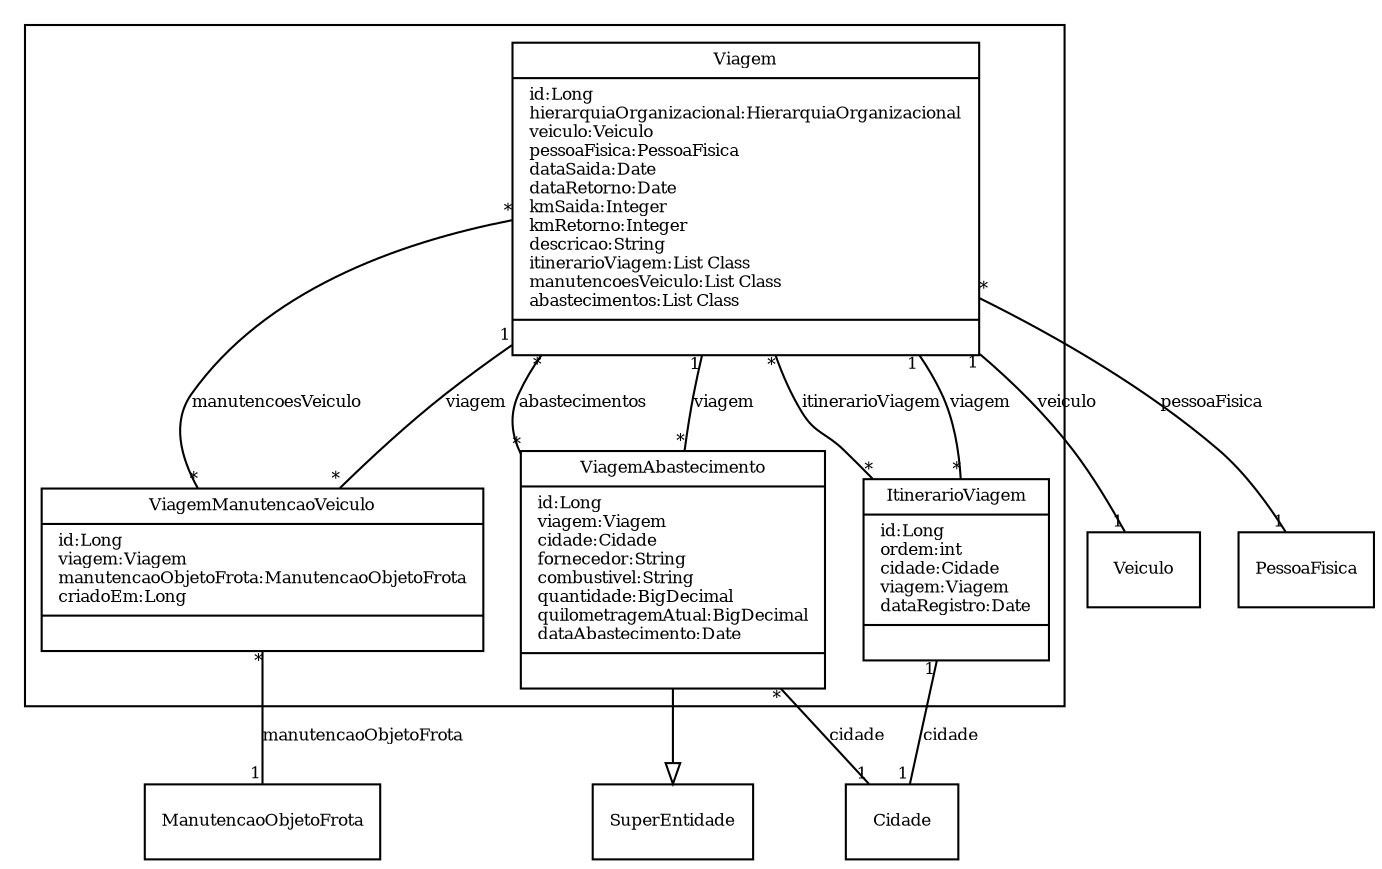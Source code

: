 digraph G{
fontname = "Times-Roman"
fontsize = 8

node [
        fontname = "Times-Roman"
        fontsize = 8
        shape = "record"
]

edge [
        fontname = "Times-Roman"
        fontsize = 8
]

subgraph clusterVIAGENS
{
Viagem [label = "{Viagem|id:Long\lhierarquiaOrganizacional:HierarquiaOrganizacional\lveiculo:Veiculo\lpessoaFisica:PessoaFisica\ldataSaida:Date\ldataRetorno:Date\lkmSaida:Integer\lkmRetorno:Integer\ldescricao:String\litinerarioViagem:List Class\lmanutencoesVeiculo:List Class\labastecimentos:List Class\l|\l}"]
ItinerarioViagem [label = "{ItinerarioViagem|id:Long\lordem:int\lcidade:Cidade\lviagem:Viagem\ldataRegistro:Date\l|\l}"]
ViagemManutencaoVeiculo [label = "{ViagemManutencaoVeiculo|id:Long\lviagem:Viagem\lmanutencaoObjetoFrota:ManutencaoObjetoFrota\lcriadoEm:Long\l|\l}"]
ViagemAbastecimento [label = "{ViagemAbastecimento|id:Long\lviagem:Viagem\lcidade:Cidade\lfornecedor:String\lcombustivel:String\lquantidade:BigDecimal\lquilometragemAtual:BigDecimal\ldataAbastecimento:Date\l|\l}"]
}
edge [arrowhead = "none" headlabel = "1" taillabel = "1"] Viagem -> Veiculo [label = "veiculo"]
edge [arrowhead = "none" headlabel = "1" taillabel = "*"] Viagem -> PessoaFisica [label = "pessoaFisica"]
edge [arrowhead = "none" headlabel = "*" taillabel = "*"] Viagem -> ItinerarioViagem [label = "itinerarioViagem"]
edge [arrowhead = "none" headlabel = "*" taillabel = "*"] Viagem -> ViagemManutencaoVeiculo [label = "manutencoesVeiculo"]
edge [arrowhead = "none" headlabel = "*" taillabel = "*"] Viagem -> ViagemAbastecimento [label = "abastecimentos"]
edge [arrowhead = "none" headlabel = "1" taillabel = "1"] ItinerarioViagem -> Cidade [label = "cidade"]
edge [arrowhead = "none" headlabel = "1" taillabel = "*"] ItinerarioViagem -> Viagem [label = "viagem"]
edge [arrowhead = "none" headlabel = "1" taillabel = "*"] ViagemManutencaoVeiculo -> Viagem [label = "viagem"]
edge [arrowhead = "none" headlabel = "1" taillabel = "*"] ViagemManutencaoVeiculo -> ManutencaoObjetoFrota [label = "manutencaoObjetoFrota"]
edge [arrowhead = "none" headlabel = "1" taillabel = "*"] ViagemAbastecimento -> Viagem [label = "viagem"]
edge [arrowhead = "none" headlabel = "1" taillabel = "*"] ViagemAbastecimento -> Cidade [label = "cidade"]
edge [ arrowhead = "empty" headlabel = "" taillabel = ""] ViagemAbastecimento -> SuperEntidade
}
